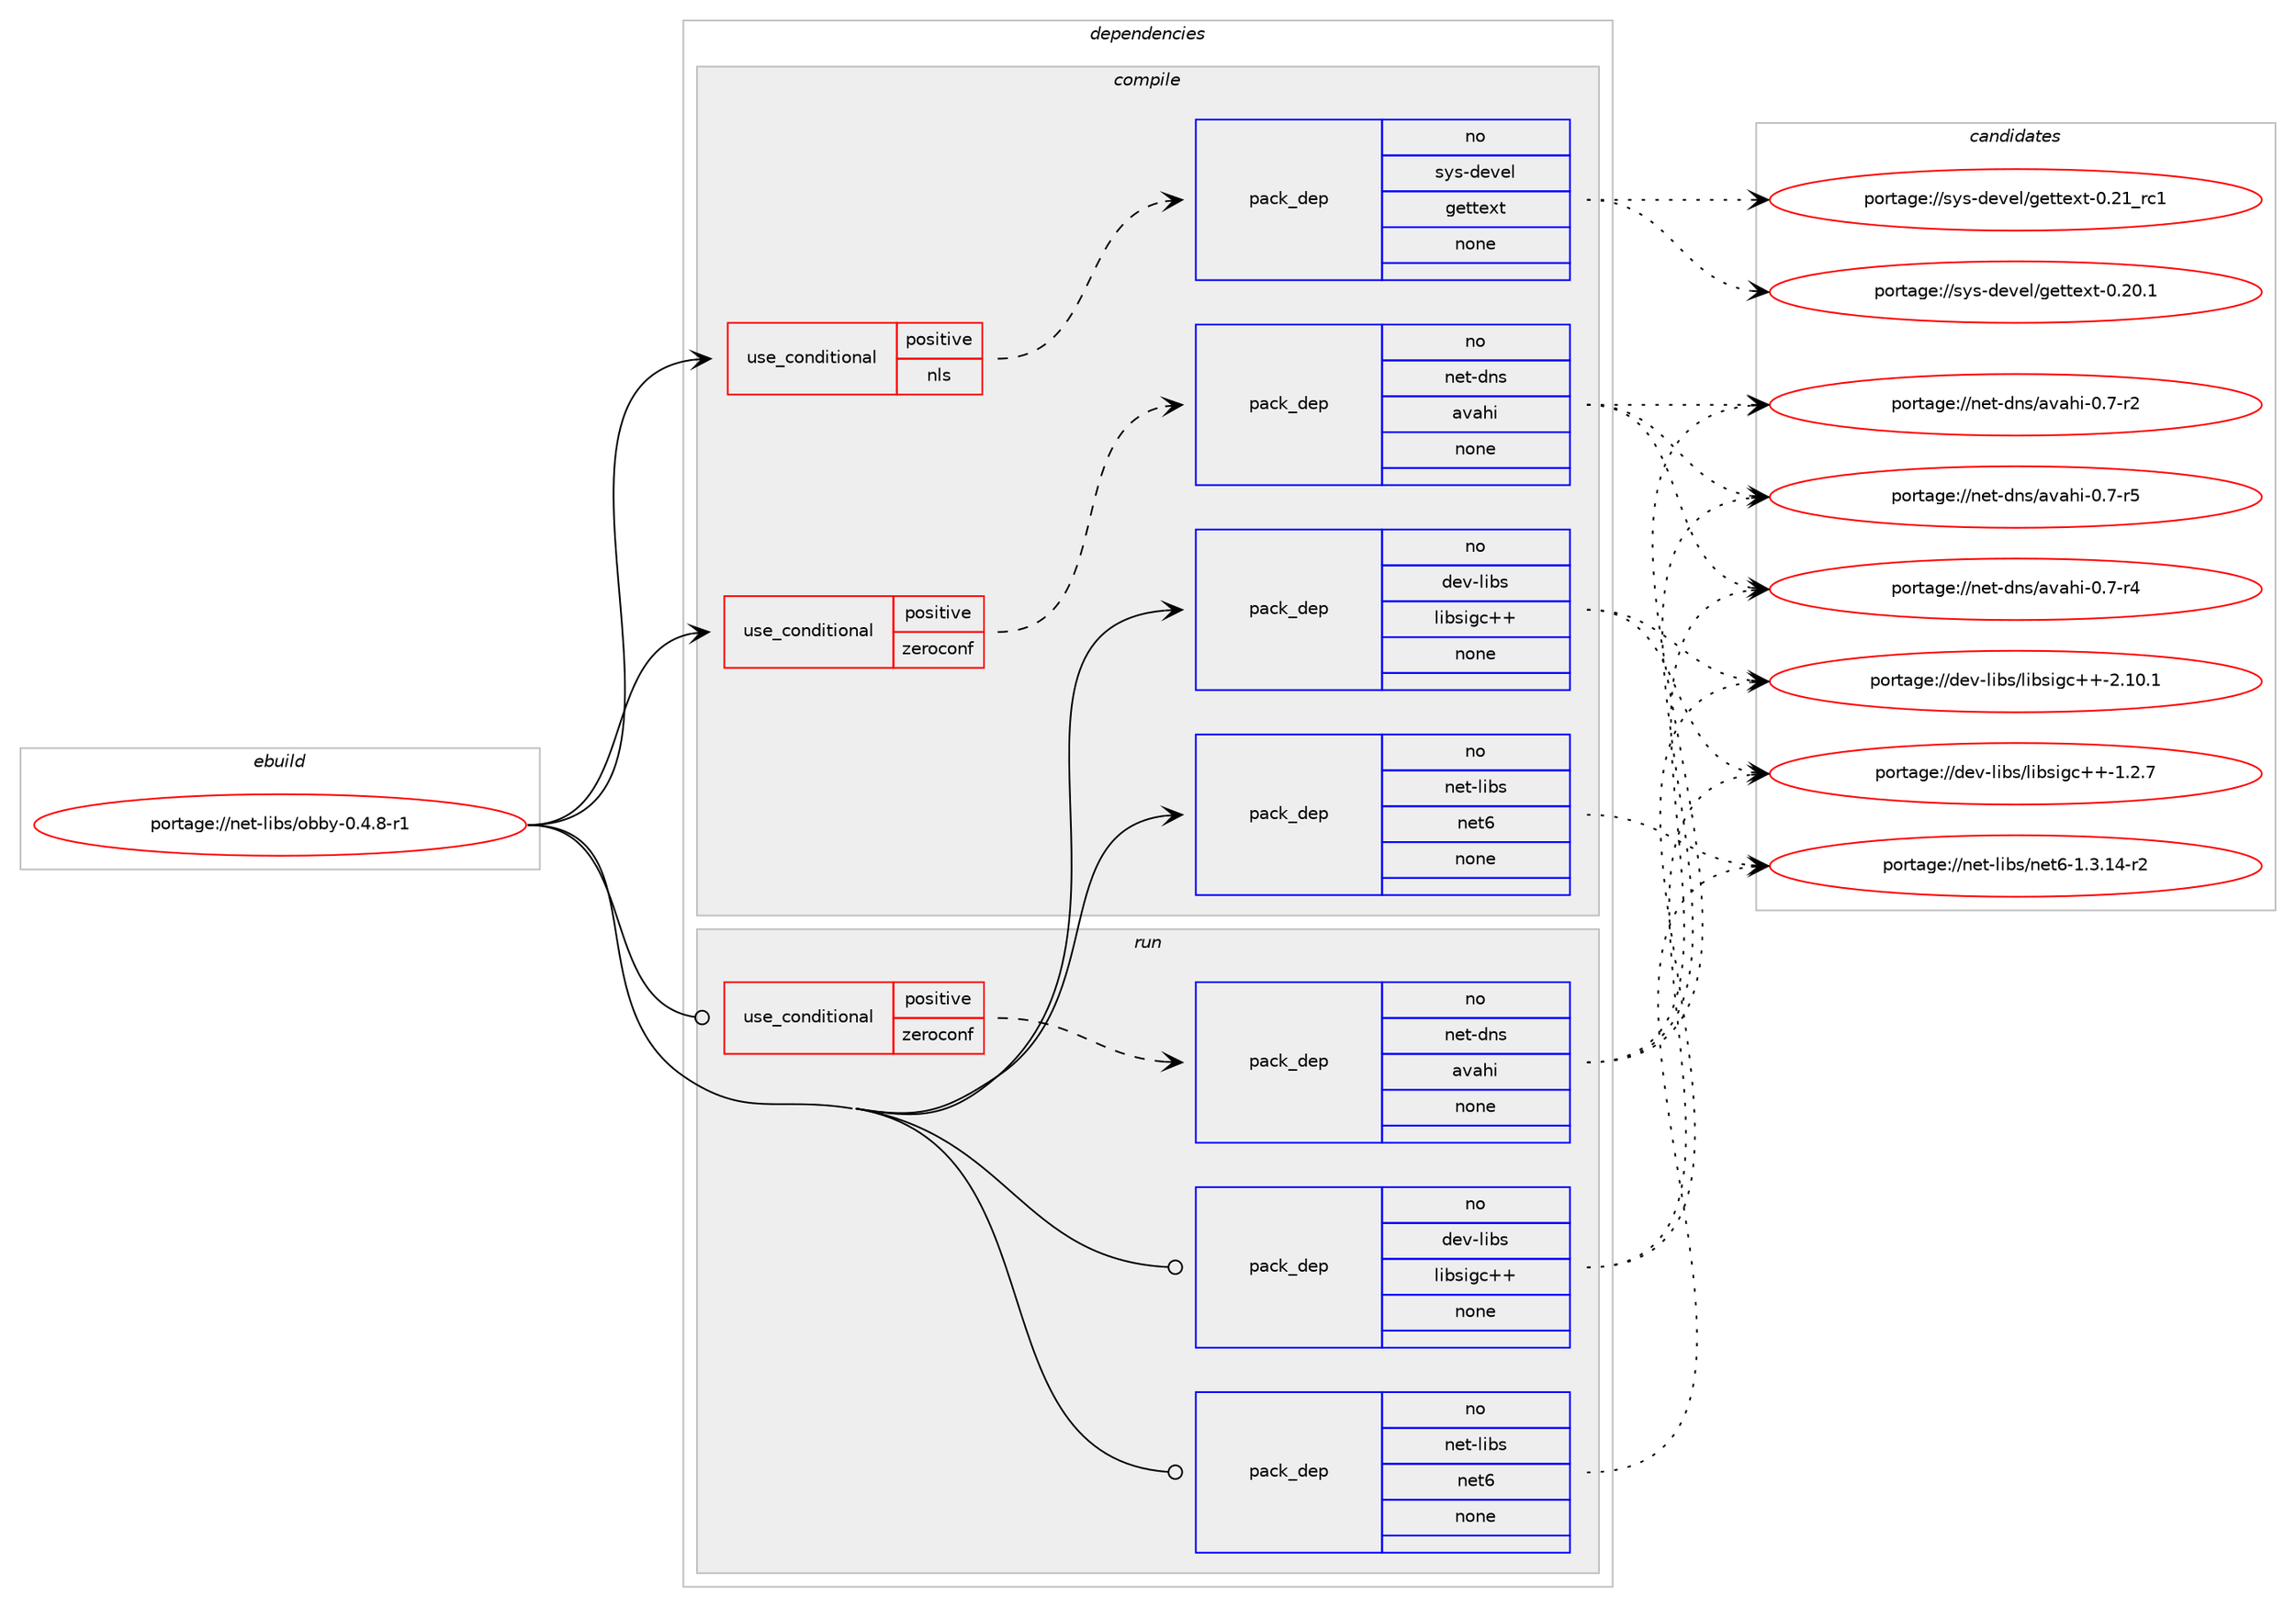 digraph prolog {

# *************
# Graph options
# *************

newrank=true;
concentrate=true;
compound=true;
graph [rankdir=LR,fontname=Helvetica,fontsize=10,ranksep=1.5];#, ranksep=2.5, nodesep=0.2];
edge  [arrowhead=vee];
node  [fontname=Helvetica,fontsize=10];

# **********
# The ebuild
# **********

subgraph cluster_leftcol {
color=gray;
rank=same;
label=<<i>ebuild</i>>;
id [label="portage://net-libs/obby-0.4.8-r1", color=red, width=4, href="../net-libs/obby-0.4.8-r1.svg"];
}

# ****************
# The dependencies
# ****************

subgraph cluster_midcol {
color=gray;
label=<<i>dependencies</i>>;
subgraph cluster_compile {
fillcolor="#eeeeee";
style=filled;
label=<<i>compile</i>>;
subgraph cond11314 {
dependency57766 [label=<<TABLE BORDER="0" CELLBORDER="1" CELLSPACING="0" CELLPADDING="4"><TR><TD ROWSPAN="3" CELLPADDING="10">use_conditional</TD></TR><TR><TD>positive</TD></TR><TR><TD>nls</TD></TR></TABLE>>, shape=none, color=red];
subgraph pack45319 {
dependency57767 [label=<<TABLE BORDER="0" CELLBORDER="1" CELLSPACING="0" CELLPADDING="4" WIDTH="220"><TR><TD ROWSPAN="6" CELLPADDING="30">pack_dep</TD></TR><TR><TD WIDTH="110">no</TD></TR><TR><TD>sys-devel</TD></TR><TR><TD>gettext</TD></TR><TR><TD>none</TD></TR><TR><TD></TD></TR></TABLE>>, shape=none, color=blue];
}
dependency57766:e -> dependency57767:w [weight=20,style="dashed",arrowhead="vee"];
}
id:e -> dependency57766:w [weight=20,style="solid",arrowhead="vee"];
subgraph cond11315 {
dependency57768 [label=<<TABLE BORDER="0" CELLBORDER="1" CELLSPACING="0" CELLPADDING="4"><TR><TD ROWSPAN="3" CELLPADDING="10">use_conditional</TD></TR><TR><TD>positive</TD></TR><TR><TD>zeroconf</TD></TR></TABLE>>, shape=none, color=red];
subgraph pack45320 {
dependency57769 [label=<<TABLE BORDER="0" CELLBORDER="1" CELLSPACING="0" CELLPADDING="4" WIDTH="220"><TR><TD ROWSPAN="6" CELLPADDING="30">pack_dep</TD></TR><TR><TD WIDTH="110">no</TD></TR><TR><TD>net-dns</TD></TR><TR><TD>avahi</TD></TR><TR><TD>none</TD></TR><TR><TD></TD></TR></TABLE>>, shape=none, color=blue];
}
dependency57768:e -> dependency57769:w [weight=20,style="dashed",arrowhead="vee"];
}
id:e -> dependency57768:w [weight=20,style="solid",arrowhead="vee"];
subgraph pack45321 {
dependency57770 [label=<<TABLE BORDER="0" CELLBORDER="1" CELLSPACING="0" CELLPADDING="4" WIDTH="220"><TR><TD ROWSPAN="6" CELLPADDING="30">pack_dep</TD></TR><TR><TD WIDTH="110">no</TD></TR><TR><TD>dev-libs</TD></TR><TR><TD>libsigc++</TD></TR><TR><TD>none</TD></TR><TR><TD></TD></TR></TABLE>>, shape=none, color=blue];
}
id:e -> dependency57770:w [weight=20,style="solid",arrowhead="vee"];
subgraph pack45322 {
dependency57771 [label=<<TABLE BORDER="0" CELLBORDER="1" CELLSPACING="0" CELLPADDING="4" WIDTH="220"><TR><TD ROWSPAN="6" CELLPADDING="30">pack_dep</TD></TR><TR><TD WIDTH="110">no</TD></TR><TR><TD>net-libs</TD></TR><TR><TD>net6</TD></TR><TR><TD>none</TD></TR><TR><TD></TD></TR></TABLE>>, shape=none, color=blue];
}
id:e -> dependency57771:w [weight=20,style="solid",arrowhead="vee"];
}
subgraph cluster_compileandrun {
fillcolor="#eeeeee";
style=filled;
label=<<i>compile and run</i>>;
}
subgraph cluster_run {
fillcolor="#eeeeee";
style=filled;
label=<<i>run</i>>;
subgraph cond11316 {
dependency57772 [label=<<TABLE BORDER="0" CELLBORDER="1" CELLSPACING="0" CELLPADDING="4"><TR><TD ROWSPAN="3" CELLPADDING="10">use_conditional</TD></TR><TR><TD>positive</TD></TR><TR><TD>zeroconf</TD></TR></TABLE>>, shape=none, color=red];
subgraph pack45323 {
dependency57773 [label=<<TABLE BORDER="0" CELLBORDER="1" CELLSPACING="0" CELLPADDING="4" WIDTH="220"><TR><TD ROWSPAN="6" CELLPADDING="30">pack_dep</TD></TR><TR><TD WIDTH="110">no</TD></TR><TR><TD>net-dns</TD></TR><TR><TD>avahi</TD></TR><TR><TD>none</TD></TR><TR><TD></TD></TR></TABLE>>, shape=none, color=blue];
}
dependency57772:e -> dependency57773:w [weight=20,style="dashed",arrowhead="vee"];
}
id:e -> dependency57772:w [weight=20,style="solid",arrowhead="odot"];
subgraph pack45324 {
dependency57774 [label=<<TABLE BORDER="0" CELLBORDER="1" CELLSPACING="0" CELLPADDING="4" WIDTH="220"><TR><TD ROWSPAN="6" CELLPADDING="30">pack_dep</TD></TR><TR><TD WIDTH="110">no</TD></TR><TR><TD>dev-libs</TD></TR><TR><TD>libsigc++</TD></TR><TR><TD>none</TD></TR><TR><TD></TD></TR></TABLE>>, shape=none, color=blue];
}
id:e -> dependency57774:w [weight=20,style="solid",arrowhead="odot"];
subgraph pack45325 {
dependency57775 [label=<<TABLE BORDER="0" CELLBORDER="1" CELLSPACING="0" CELLPADDING="4" WIDTH="220"><TR><TD ROWSPAN="6" CELLPADDING="30">pack_dep</TD></TR><TR><TD WIDTH="110">no</TD></TR><TR><TD>net-libs</TD></TR><TR><TD>net6</TD></TR><TR><TD>none</TD></TR><TR><TD></TD></TR></TABLE>>, shape=none, color=blue];
}
id:e -> dependency57775:w [weight=20,style="solid",arrowhead="odot"];
}
}

# **************
# The candidates
# **************

subgraph cluster_choices {
rank=same;
color=gray;
label=<<i>candidates</i>>;

subgraph choice45319 {
color=black;
nodesep=1;
choice11512111545100101118101108471031011161161011201164548465049951149949 [label="portage://sys-devel/gettext-0.21_rc1", color=red, width=4,href="../sys-devel/gettext-0.21_rc1.svg"];
choice115121115451001011181011084710310111611610112011645484650484649 [label="portage://sys-devel/gettext-0.20.1", color=red, width=4,href="../sys-devel/gettext-0.20.1.svg"];
dependency57767:e -> choice11512111545100101118101108471031011161161011201164548465049951149949:w [style=dotted,weight="100"];
dependency57767:e -> choice115121115451001011181011084710310111611610112011645484650484649:w [style=dotted,weight="100"];
}
subgraph choice45320 {
color=black;
nodesep=1;
choice11010111645100110115479711897104105454846554511453 [label="portage://net-dns/avahi-0.7-r5", color=red, width=4,href="../net-dns/avahi-0.7-r5.svg"];
choice11010111645100110115479711897104105454846554511452 [label="portage://net-dns/avahi-0.7-r4", color=red, width=4,href="../net-dns/avahi-0.7-r4.svg"];
choice11010111645100110115479711897104105454846554511450 [label="portage://net-dns/avahi-0.7-r2", color=red, width=4,href="../net-dns/avahi-0.7-r2.svg"];
dependency57769:e -> choice11010111645100110115479711897104105454846554511453:w [style=dotted,weight="100"];
dependency57769:e -> choice11010111645100110115479711897104105454846554511452:w [style=dotted,weight="100"];
dependency57769:e -> choice11010111645100110115479711897104105454846554511450:w [style=dotted,weight="100"];
}
subgraph choice45321 {
color=black;
nodesep=1;
choice1001011184510810598115471081059811510510399434345504649484649 [label="portage://dev-libs/libsigc++-2.10.1", color=red, width=4,href="../dev-libs/libsigc++-2.10.1.svg"];
choice10010111845108105981154710810598115105103994343454946504655 [label="portage://dev-libs/libsigc++-1.2.7", color=red, width=4,href="../dev-libs/libsigc++-1.2.7.svg"];
dependency57770:e -> choice1001011184510810598115471081059811510510399434345504649484649:w [style=dotted,weight="100"];
dependency57770:e -> choice10010111845108105981154710810598115105103994343454946504655:w [style=dotted,weight="100"];
}
subgraph choice45322 {
color=black;
nodesep=1;
choice11010111645108105981154711010111654454946514649524511450 [label="portage://net-libs/net6-1.3.14-r2", color=red, width=4,href="../net-libs/net6-1.3.14-r2.svg"];
dependency57771:e -> choice11010111645108105981154711010111654454946514649524511450:w [style=dotted,weight="100"];
}
subgraph choice45323 {
color=black;
nodesep=1;
choice11010111645100110115479711897104105454846554511453 [label="portage://net-dns/avahi-0.7-r5", color=red, width=4,href="../net-dns/avahi-0.7-r5.svg"];
choice11010111645100110115479711897104105454846554511452 [label="portage://net-dns/avahi-0.7-r4", color=red, width=4,href="../net-dns/avahi-0.7-r4.svg"];
choice11010111645100110115479711897104105454846554511450 [label="portage://net-dns/avahi-0.7-r2", color=red, width=4,href="../net-dns/avahi-0.7-r2.svg"];
dependency57773:e -> choice11010111645100110115479711897104105454846554511453:w [style=dotted,weight="100"];
dependency57773:e -> choice11010111645100110115479711897104105454846554511452:w [style=dotted,weight="100"];
dependency57773:e -> choice11010111645100110115479711897104105454846554511450:w [style=dotted,weight="100"];
}
subgraph choice45324 {
color=black;
nodesep=1;
choice1001011184510810598115471081059811510510399434345504649484649 [label="portage://dev-libs/libsigc++-2.10.1", color=red, width=4,href="../dev-libs/libsigc++-2.10.1.svg"];
choice10010111845108105981154710810598115105103994343454946504655 [label="portage://dev-libs/libsigc++-1.2.7", color=red, width=4,href="../dev-libs/libsigc++-1.2.7.svg"];
dependency57774:e -> choice1001011184510810598115471081059811510510399434345504649484649:w [style=dotted,weight="100"];
dependency57774:e -> choice10010111845108105981154710810598115105103994343454946504655:w [style=dotted,weight="100"];
}
subgraph choice45325 {
color=black;
nodesep=1;
choice11010111645108105981154711010111654454946514649524511450 [label="portage://net-libs/net6-1.3.14-r2", color=red, width=4,href="../net-libs/net6-1.3.14-r2.svg"];
dependency57775:e -> choice11010111645108105981154711010111654454946514649524511450:w [style=dotted,weight="100"];
}
}

}
